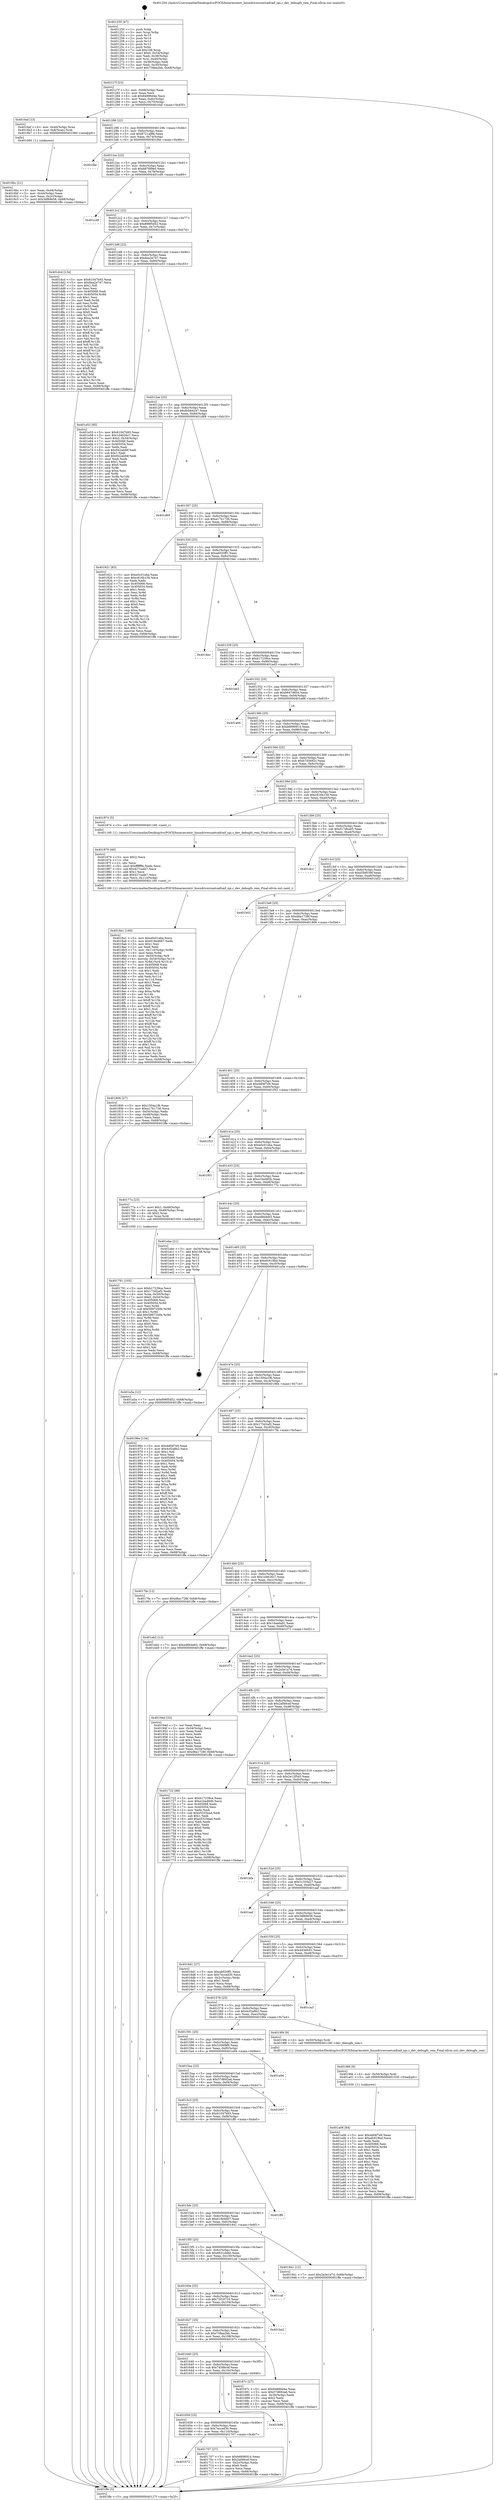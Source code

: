 digraph "0x401250" {
  label = "0x401250 (/mnt/c/Users/mathe/Desktop/tcc/POCII/binaries/extr_linuxdriversnetcaifcaif_spi.c_dev_debugfs_rem_Final-ollvm.out::main(0))"
  labelloc = "t"
  node[shape=record]

  Entry [label="",width=0.3,height=0.3,shape=circle,fillcolor=black,style=filled]
  "0x40127f" [label="{
     0x40127f [23]\l
     | [instrs]\l
     &nbsp;&nbsp;0x40127f \<+3\>: mov -0x68(%rbp),%eax\l
     &nbsp;&nbsp;0x401282 \<+2\>: mov %eax,%ecx\l
     &nbsp;&nbsp;0x401284 \<+6\>: sub $0x84886d4e,%ecx\l
     &nbsp;&nbsp;0x40128a \<+3\>: mov %eax,-0x6c(%rbp)\l
     &nbsp;&nbsp;0x40128d \<+3\>: mov %ecx,-0x70(%rbp)\l
     &nbsp;&nbsp;0x401290 \<+6\>: je 00000000004016af \<main+0x45f\>\l
  }"]
  "0x4016af" [label="{
     0x4016af [13]\l
     | [instrs]\l
     &nbsp;&nbsp;0x4016af \<+4\>: mov -0x40(%rbp),%rax\l
     &nbsp;&nbsp;0x4016b3 \<+4\>: mov 0x8(%rax),%rdi\l
     &nbsp;&nbsp;0x4016b7 \<+5\>: call 0000000000401060 \<atoi@plt\>\l
     | [calls]\l
     &nbsp;&nbsp;0x401060 \{1\} (unknown)\l
  }"]
  "0x401296" [label="{
     0x401296 [22]\l
     | [instrs]\l
     &nbsp;&nbsp;0x401296 \<+5\>: jmp 000000000040129b \<main+0x4b\>\l
     &nbsp;&nbsp;0x40129b \<+3\>: mov -0x6c(%rbp),%eax\l
     &nbsp;&nbsp;0x40129e \<+5\>: sub $0x8721af86,%eax\l
     &nbsp;&nbsp;0x4012a3 \<+3\>: mov %eax,-0x74(%rbp)\l
     &nbsp;&nbsp;0x4012a6 \<+6\>: je 0000000000401fbe \<main+0xd6e\>\l
  }"]
  Exit [label="",width=0.3,height=0.3,shape=circle,fillcolor=black,style=filled,peripheries=2]
  "0x401fbe" [label="{
     0x401fbe\l
  }", style=dashed]
  "0x4012ac" [label="{
     0x4012ac [22]\l
     | [instrs]\l
     &nbsp;&nbsp;0x4012ac \<+5\>: jmp 00000000004012b1 \<main+0x61\>\l
     &nbsp;&nbsp;0x4012b1 \<+3\>: mov -0x6c(%rbp),%eax\l
     &nbsp;&nbsp;0x4012b4 \<+5\>: sub $0x8876f9e0,%eax\l
     &nbsp;&nbsp;0x4012b9 \<+3\>: mov %eax,-0x78(%rbp)\l
     &nbsp;&nbsp;0x4012bc \<+6\>: je 0000000000401cd9 \<main+0xa89\>\l
  }"]
  "0x401a06" [label="{
     0x401a06 [84]\l
     | [instrs]\l
     &nbsp;&nbsp;0x401a06 \<+5\>: mov $0xddf4f7e9,%eax\l
     &nbsp;&nbsp;0x401a0b \<+5\>: mov $0xefc618bd,%ecx\l
     &nbsp;&nbsp;0x401a10 \<+2\>: xor %edx,%edx\l
     &nbsp;&nbsp;0x401a12 \<+7\>: mov 0x405068,%esi\l
     &nbsp;&nbsp;0x401a19 \<+8\>: mov 0x405054,%r8d\l
     &nbsp;&nbsp;0x401a21 \<+3\>: sub $0x1,%edx\l
     &nbsp;&nbsp;0x401a24 \<+3\>: mov %esi,%r9d\l
     &nbsp;&nbsp;0x401a27 \<+3\>: add %edx,%r9d\l
     &nbsp;&nbsp;0x401a2a \<+4\>: imul %r9d,%esi\l
     &nbsp;&nbsp;0x401a2e \<+3\>: and $0x1,%esi\l
     &nbsp;&nbsp;0x401a31 \<+3\>: cmp $0x0,%esi\l
     &nbsp;&nbsp;0x401a34 \<+4\>: sete %r10b\l
     &nbsp;&nbsp;0x401a38 \<+4\>: cmp $0xa,%r8d\l
     &nbsp;&nbsp;0x401a3c \<+4\>: setl %r11b\l
     &nbsp;&nbsp;0x401a40 \<+3\>: mov %r10b,%bl\l
     &nbsp;&nbsp;0x401a43 \<+3\>: and %r11b,%bl\l
     &nbsp;&nbsp;0x401a46 \<+3\>: xor %r11b,%r10b\l
     &nbsp;&nbsp;0x401a49 \<+3\>: or %r10b,%bl\l
     &nbsp;&nbsp;0x401a4c \<+3\>: test $0x1,%bl\l
     &nbsp;&nbsp;0x401a4f \<+3\>: cmovne %ecx,%eax\l
     &nbsp;&nbsp;0x401a52 \<+3\>: mov %eax,-0x68(%rbp)\l
     &nbsp;&nbsp;0x401a55 \<+5\>: jmp 0000000000401ffe \<main+0xdae\>\l
  }"]
  "0x401cd9" [label="{
     0x401cd9\l
  }", style=dashed]
  "0x4012c2" [label="{
     0x4012c2 [22]\l
     | [instrs]\l
     &nbsp;&nbsp;0x4012c2 \<+5\>: jmp 00000000004012c7 \<main+0x77\>\l
     &nbsp;&nbsp;0x4012c7 \<+3\>: mov -0x6c(%rbp),%eax\l
     &nbsp;&nbsp;0x4012ca \<+5\>: sub $0x898f5d52,%eax\l
     &nbsp;&nbsp;0x4012cf \<+3\>: mov %eax,-0x7c(%rbp)\l
     &nbsp;&nbsp;0x4012d2 \<+6\>: je 0000000000401dcd \<main+0xb7d\>\l
  }"]
  "0x4019fd" [label="{
     0x4019fd [9]\l
     | [instrs]\l
     &nbsp;&nbsp;0x4019fd \<+4\>: mov -0x50(%rbp),%rdi\l
     &nbsp;&nbsp;0x401a01 \<+5\>: call 0000000000401030 \<free@plt\>\l
     | [calls]\l
     &nbsp;&nbsp;0x401030 \{1\} (unknown)\l
  }"]
  "0x401dcd" [label="{
     0x401dcd [134]\l
     | [instrs]\l
     &nbsp;&nbsp;0x401dcd \<+5\>: mov $0x61047b93,%eax\l
     &nbsp;&nbsp;0x401dd2 \<+5\>: mov $0x8aa2e747,%ecx\l
     &nbsp;&nbsp;0x401dd7 \<+2\>: mov $0x1,%dl\l
     &nbsp;&nbsp;0x401dd9 \<+2\>: xor %esi,%esi\l
     &nbsp;&nbsp;0x401ddb \<+7\>: mov 0x405068,%edi\l
     &nbsp;&nbsp;0x401de2 \<+8\>: mov 0x405054,%r8d\l
     &nbsp;&nbsp;0x401dea \<+3\>: sub $0x1,%esi\l
     &nbsp;&nbsp;0x401ded \<+3\>: mov %edi,%r9d\l
     &nbsp;&nbsp;0x401df0 \<+3\>: add %esi,%r9d\l
     &nbsp;&nbsp;0x401df3 \<+4\>: imul %r9d,%edi\l
     &nbsp;&nbsp;0x401df7 \<+3\>: and $0x1,%edi\l
     &nbsp;&nbsp;0x401dfa \<+3\>: cmp $0x0,%edi\l
     &nbsp;&nbsp;0x401dfd \<+4\>: sete %r10b\l
     &nbsp;&nbsp;0x401e01 \<+4\>: cmp $0xa,%r8d\l
     &nbsp;&nbsp;0x401e05 \<+4\>: setl %r11b\l
     &nbsp;&nbsp;0x401e09 \<+3\>: mov %r10b,%bl\l
     &nbsp;&nbsp;0x401e0c \<+3\>: xor $0xff,%bl\l
     &nbsp;&nbsp;0x401e0f \<+3\>: mov %r11b,%r14b\l
     &nbsp;&nbsp;0x401e12 \<+4\>: xor $0xff,%r14b\l
     &nbsp;&nbsp;0x401e16 \<+3\>: xor $0x1,%dl\l
     &nbsp;&nbsp;0x401e19 \<+3\>: mov %bl,%r15b\l
     &nbsp;&nbsp;0x401e1c \<+4\>: and $0xff,%r15b\l
     &nbsp;&nbsp;0x401e20 \<+3\>: and %dl,%r10b\l
     &nbsp;&nbsp;0x401e23 \<+3\>: mov %r14b,%r12b\l
     &nbsp;&nbsp;0x401e26 \<+4\>: and $0xff,%r12b\l
     &nbsp;&nbsp;0x401e2a \<+3\>: and %dl,%r11b\l
     &nbsp;&nbsp;0x401e2d \<+3\>: or %r10b,%r15b\l
     &nbsp;&nbsp;0x401e30 \<+3\>: or %r11b,%r12b\l
     &nbsp;&nbsp;0x401e33 \<+3\>: xor %r12b,%r15b\l
     &nbsp;&nbsp;0x401e36 \<+3\>: or %r14b,%bl\l
     &nbsp;&nbsp;0x401e39 \<+3\>: xor $0xff,%bl\l
     &nbsp;&nbsp;0x401e3c \<+3\>: or $0x1,%dl\l
     &nbsp;&nbsp;0x401e3f \<+2\>: and %dl,%bl\l
     &nbsp;&nbsp;0x401e41 \<+3\>: or %bl,%r15b\l
     &nbsp;&nbsp;0x401e44 \<+4\>: test $0x1,%r15b\l
     &nbsp;&nbsp;0x401e48 \<+3\>: cmovne %ecx,%eax\l
     &nbsp;&nbsp;0x401e4b \<+3\>: mov %eax,-0x68(%rbp)\l
     &nbsp;&nbsp;0x401e4e \<+5\>: jmp 0000000000401ffe \<main+0xdae\>\l
  }"]
  "0x4012d8" [label="{
     0x4012d8 [22]\l
     | [instrs]\l
     &nbsp;&nbsp;0x4012d8 \<+5\>: jmp 00000000004012dd \<main+0x8d\>\l
     &nbsp;&nbsp;0x4012dd \<+3\>: mov -0x6c(%rbp),%eax\l
     &nbsp;&nbsp;0x4012e0 \<+5\>: sub $0x8aa2e747,%eax\l
     &nbsp;&nbsp;0x4012e5 \<+3\>: mov %eax,-0x80(%rbp)\l
     &nbsp;&nbsp;0x4012e8 \<+6\>: je 0000000000401e53 \<main+0xc03\>\l
  }"]
  "0x4018a1" [label="{
     0x4018a1 [160]\l
     | [instrs]\l
     &nbsp;&nbsp;0x4018a1 \<+5\>: mov $0xe0c01eba,%ecx\l
     &nbsp;&nbsp;0x4018a6 \<+5\>: mov $0x619e4667,%edx\l
     &nbsp;&nbsp;0x4018ab \<+3\>: mov $0x1,%sil\l
     &nbsp;&nbsp;0x4018ae \<+2\>: xor %edi,%edi\l
     &nbsp;&nbsp;0x4018b0 \<+7\>: mov -0x114(%rbp),%r8d\l
     &nbsp;&nbsp;0x4018b7 \<+4\>: imul %eax,%r8d\l
     &nbsp;&nbsp;0x4018bb \<+4\>: mov -0x50(%rbp),%r9\l
     &nbsp;&nbsp;0x4018bf \<+4\>: movslq -0x54(%rbp),%r10\l
     &nbsp;&nbsp;0x4018c3 \<+4\>: mov %r8d,(%r9,%r10,4)\l
     &nbsp;&nbsp;0x4018c7 \<+7\>: mov 0x405068,%eax\l
     &nbsp;&nbsp;0x4018ce \<+8\>: mov 0x405054,%r8d\l
     &nbsp;&nbsp;0x4018d6 \<+3\>: sub $0x1,%edi\l
     &nbsp;&nbsp;0x4018d9 \<+3\>: mov %eax,%r11d\l
     &nbsp;&nbsp;0x4018dc \<+3\>: add %edi,%r11d\l
     &nbsp;&nbsp;0x4018df \<+4\>: imul %r11d,%eax\l
     &nbsp;&nbsp;0x4018e3 \<+3\>: and $0x1,%eax\l
     &nbsp;&nbsp;0x4018e6 \<+3\>: cmp $0x0,%eax\l
     &nbsp;&nbsp;0x4018e9 \<+3\>: sete %bl\l
     &nbsp;&nbsp;0x4018ec \<+4\>: cmp $0xa,%r8d\l
     &nbsp;&nbsp;0x4018f0 \<+4\>: setl %r14b\l
     &nbsp;&nbsp;0x4018f4 \<+3\>: mov %bl,%r15b\l
     &nbsp;&nbsp;0x4018f7 \<+4\>: xor $0xff,%r15b\l
     &nbsp;&nbsp;0x4018fb \<+3\>: mov %r14b,%r12b\l
     &nbsp;&nbsp;0x4018fe \<+4\>: xor $0xff,%r12b\l
     &nbsp;&nbsp;0x401902 \<+4\>: xor $0x1,%sil\l
     &nbsp;&nbsp;0x401906 \<+3\>: mov %r15b,%r13b\l
     &nbsp;&nbsp;0x401909 \<+4\>: and $0xff,%r13b\l
     &nbsp;&nbsp;0x40190d \<+3\>: and %sil,%bl\l
     &nbsp;&nbsp;0x401910 \<+3\>: mov %r12b,%al\l
     &nbsp;&nbsp;0x401913 \<+2\>: and $0xff,%al\l
     &nbsp;&nbsp;0x401915 \<+3\>: and %sil,%r14b\l
     &nbsp;&nbsp;0x401918 \<+3\>: or %bl,%r13b\l
     &nbsp;&nbsp;0x40191b \<+3\>: or %r14b,%al\l
     &nbsp;&nbsp;0x40191e \<+3\>: xor %al,%r13b\l
     &nbsp;&nbsp;0x401921 \<+3\>: or %r12b,%r15b\l
     &nbsp;&nbsp;0x401924 \<+4\>: xor $0xff,%r15b\l
     &nbsp;&nbsp;0x401928 \<+4\>: or $0x1,%sil\l
     &nbsp;&nbsp;0x40192c \<+3\>: and %sil,%r15b\l
     &nbsp;&nbsp;0x40192f \<+3\>: or %r15b,%r13b\l
     &nbsp;&nbsp;0x401932 \<+4\>: test $0x1,%r13b\l
     &nbsp;&nbsp;0x401936 \<+3\>: cmovne %edx,%ecx\l
     &nbsp;&nbsp;0x401939 \<+3\>: mov %ecx,-0x68(%rbp)\l
     &nbsp;&nbsp;0x40193c \<+5\>: jmp 0000000000401ffe \<main+0xdae\>\l
  }"]
  "0x401e53" [label="{
     0x401e53 [95]\l
     | [instrs]\l
     &nbsp;&nbsp;0x401e53 \<+5\>: mov $0x61047b93,%eax\l
     &nbsp;&nbsp;0x401e58 \<+5\>: mov $0x1d4626c7,%ecx\l
     &nbsp;&nbsp;0x401e5d \<+7\>: movl $0x0,-0x34(%rbp)\l
     &nbsp;&nbsp;0x401e64 \<+7\>: mov 0x405068,%edx\l
     &nbsp;&nbsp;0x401e6b \<+7\>: mov 0x405054,%esi\l
     &nbsp;&nbsp;0x401e72 \<+2\>: mov %edx,%edi\l
     &nbsp;&nbsp;0x401e74 \<+6\>: sub $0x942abfdf,%edi\l
     &nbsp;&nbsp;0x401e7a \<+3\>: sub $0x1,%edi\l
     &nbsp;&nbsp;0x401e7d \<+6\>: add $0x942abfdf,%edi\l
     &nbsp;&nbsp;0x401e83 \<+3\>: imul %edi,%edx\l
     &nbsp;&nbsp;0x401e86 \<+3\>: and $0x1,%edx\l
     &nbsp;&nbsp;0x401e89 \<+3\>: cmp $0x0,%edx\l
     &nbsp;&nbsp;0x401e8c \<+4\>: sete %r8b\l
     &nbsp;&nbsp;0x401e90 \<+3\>: cmp $0xa,%esi\l
     &nbsp;&nbsp;0x401e93 \<+4\>: setl %r9b\l
     &nbsp;&nbsp;0x401e97 \<+3\>: mov %r8b,%r10b\l
     &nbsp;&nbsp;0x401e9a \<+3\>: and %r9b,%r10b\l
     &nbsp;&nbsp;0x401e9d \<+3\>: xor %r9b,%r8b\l
     &nbsp;&nbsp;0x401ea0 \<+3\>: or %r8b,%r10b\l
     &nbsp;&nbsp;0x401ea3 \<+4\>: test $0x1,%r10b\l
     &nbsp;&nbsp;0x401ea7 \<+3\>: cmovne %ecx,%eax\l
     &nbsp;&nbsp;0x401eaa \<+3\>: mov %eax,-0x68(%rbp)\l
     &nbsp;&nbsp;0x401ead \<+5\>: jmp 0000000000401ffe \<main+0xdae\>\l
  }"]
  "0x4012ee" [label="{
     0x4012ee [25]\l
     | [instrs]\l
     &nbsp;&nbsp;0x4012ee \<+5\>: jmp 00000000004012f3 \<main+0xa3\>\l
     &nbsp;&nbsp;0x4012f3 \<+3\>: mov -0x6c(%rbp),%eax\l
     &nbsp;&nbsp;0x4012f6 \<+5\>: sub $0x8cbb4247,%eax\l
     &nbsp;&nbsp;0x4012fb \<+6\>: mov %eax,-0x84(%rbp)\l
     &nbsp;&nbsp;0x401301 \<+6\>: je 0000000000401d69 \<main+0xb19\>\l
  }"]
  "0x401879" [label="{
     0x401879 [40]\l
     | [instrs]\l
     &nbsp;&nbsp;0x401879 \<+5\>: mov $0x2,%ecx\l
     &nbsp;&nbsp;0x40187e \<+1\>: cltd\l
     &nbsp;&nbsp;0x40187f \<+2\>: idiv %ecx\l
     &nbsp;&nbsp;0x401881 \<+6\>: imul $0xfffffffe,%edx,%ecx\l
     &nbsp;&nbsp;0x401887 \<+6\>: sub $0x427ca4b7,%ecx\l
     &nbsp;&nbsp;0x40188d \<+3\>: add $0x1,%ecx\l
     &nbsp;&nbsp;0x401890 \<+6\>: add $0x427ca4b7,%ecx\l
     &nbsp;&nbsp;0x401896 \<+6\>: mov %ecx,-0x114(%rbp)\l
     &nbsp;&nbsp;0x40189c \<+5\>: call 0000000000401160 \<next_i\>\l
     | [calls]\l
     &nbsp;&nbsp;0x401160 \{1\} (/mnt/c/Users/mathe/Desktop/tcc/POCII/binaries/extr_linuxdriversnetcaifcaif_spi.c_dev_debugfs_rem_Final-ollvm.out::next_i)\l
  }"]
  "0x401d69" [label="{
     0x401d69\l
  }", style=dashed]
  "0x401307" [label="{
     0x401307 [25]\l
     | [instrs]\l
     &nbsp;&nbsp;0x401307 \<+5\>: jmp 000000000040130c \<main+0xbc\>\l
     &nbsp;&nbsp;0x40130c \<+3\>: mov -0x6c(%rbp),%eax\l
     &nbsp;&nbsp;0x40130f \<+5\>: sub $0xa17b1736,%eax\l
     &nbsp;&nbsp;0x401314 \<+6\>: mov %eax,-0x88(%rbp)\l
     &nbsp;&nbsp;0x40131a \<+6\>: je 0000000000401821 \<main+0x5d1\>\l
  }"]
  "0x401791" [label="{
     0x401791 [105]\l
     | [instrs]\l
     &nbsp;&nbsp;0x401791 \<+5\>: mov $0xb17239ce,%ecx\l
     &nbsp;&nbsp;0x401796 \<+5\>: mov $0x173d2af2,%edx\l
     &nbsp;&nbsp;0x40179b \<+4\>: mov %rax,-0x50(%rbp)\l
     &nbsp;&nbsp;0x40179f \<+7\>: movl $0x0,-0x54(%rbp)\l
     &nbsp;&nbsp;0x4017a6 \<+7\>: mov 0x405068,%esi\l
     &nbsp;&nbsp;0x4017ad \<+8\>: mov 0x405054,%r8d\l
     &nbsp;&nbsp;0x4017b5 \<+3\>: mov %esi,%r9d\l
     &nbsp;&nbsp;0x4017b8 \<+7\>: sub $0x5897250b,%r9d\l
     &nbsp;&nbsp;0x4017bf \<+4\>: sub $0x1,%r9d\l
     &nbsp;&nbsp;0x4017c3 \<+7\>: add $0x5897250b,%r9d\l
     &nbsp;&nbsp;0x4017ca \<+4\>: imul %r9d,%esi\l
     &nbsp;&nbsp;0x4017ce \<+3\>: and $0x1,%esi\l
     &nbsp;&nbsp;0x4017d1 \<+3\>: cmp $0x0,%esi\l
     &nbsp;&nbsp;0x4017d4 \<+4\>: sete %r10b\l
     &nbsp;&nbsp;0x4017d8 \<+4\>: cmp $0xa,%r8d\l
     &nbsp;&nbsp;0x4017dc \<+4\>: setl %r11b\l
     &nbsp;&nbsp;0x4017e0 \<+3\>: mov %r10b,%bl\l
     &nbsp;&nbsp;0x4017e3 \<+3\>: and %r11b,%bl\l
     &nbsp;&nbsp;0x4017e6 \<+3\>: xor %r11b,%r10b\l
     &nbsp;&nbsp;0x4017e9 \<+3\>: or %r10b,%bl\l
     &nbsp;&nbsp;0x4017ec \<+3\>: test $0x1,%bl\l
     &nbsp;&nbsp;0x4017ef \<+3\>: cmovne %edx,%ecx\l
     &nbsp;&nbsp;0x4017f2 \<+3\>: mov %ecx,-0x68(%rbp)\l
     &nbsp;&nbsp;0x4017f5 \<+5\>: jmp 0000000000401ffe \<main+0xdae\>\l
  }"]
  "0x401821" [label="{
     0x401821 [83]\l
     | [instrs]\l
     &nbsp;&nbsp;0x401821 \<+5\>: mov $0xe0c01eba,%eax\l
     &nbsp;&nbsp;0x401826 \<+5\>: mov $0xc816b158,%ecx\l
     &nbsp;&nbsp;0x40182b \<+2\>: xor %edx,%edx\l
     &nbsp;&nbsp;0x40182d \<+7\>: mov 0x405068,%esi\l
     &nbsp;&nbsp;0x401834 \<+7\>: mov 0x405054,%edi\l
     &nbsp;&nbsp;0x40183b \<+3\>: sub $0x1,%edx\l
     &nbsp;&nbsp;0x40183e \<+3\>: mov %esi,%r8d\l
     &nbsp;&nbsp;0x401841 \<+3\>: add %edx,%r8d\l
     &nbsp;&nbsp;0x401844 \<+4\>: imul %r8d,%esi\l
     &nbsp;&nbsp;0x401848 \<+3\>: and $0x1,%esi\l
     &nbsp;&nbsp;0x40184b \<+3\>: cmp $0x0,%esi\l
     &nbsp;&nbsp;0x40184e \<+4\>: sete %r9b\l
     &nbsp;&nbsp;0x401852 \<+3\>: cmp $0xa,%edi\l
     &nbsp;&nbsp;0x401855 \<+4\>: setl %r10b\l
     &nbsp;&nbsp;0x401859 \<+3\>: mov %r9b,%r11b\l
     &nbsp;&nbsp;0x40185c \<+3\>: and %r10b,%r11b\l
     &nbsp;&nbsp;0x40185f \<+3\>: xor %r10b,%r9b\l
     &nbsp;&nbsp;0x401862 \<+3\>: or %r9b,%r11b\l
     &nbsp;&nbsp;0x401865 \<+4\>: test $0x1,%r11b\l
     &nbsp;&nbsp;0x401869 \<+3\>: cmovne %ecx,%eax\l
     &nbsp;&nbsp;0x40186c \<+3\>: mov %eax,-0x68(%rbp)\l
     &nbsp;&nbsp;0x40186f \<+5\>: jmp 0000000000401ffe \<main+0xdae\>\l
  }"]
  "0x401320" [label="{
     0x401320 [25]\l
     | [instrs]\l
     &nbsp;&nbsp;0x401320 \<+5\>: jmp 0000000000401325 \<main+0xd5\>\l
     &nbsp;&nbsp;0x401325 \<+3\>: mov -0x6c(%rbp),%eax\l
     &nbsp;&nbsp;0x401328 \<+5\>: sub $0xab020ff1,%eax\l
     &nbsp;&nbsp;0x40132d \<+6\>: mov %eax,-0x8c(%rbp)\l
     &nbsp;&nbsp;0x401333 \<+6\>: je 00000000004016ec \<main+0x49c\>\l
  }"]
  "0x401672" [label="{
     0x401672\l
  }", style=dashed]
  "0x4016ec" [label="{
     0x4016ec\l
  }", style=dashed]
  "0x401339" [label="{
     0x401339 [25]\l
     | [instrs]\l
     &nbsp;&nbsp;0x401339 \<+5\>: jmp 000000000040133e \<main+0xee\>\l
     &nbsp;&nbsp;0x40133e \<+3\>: mov -0x6c(%rbp),%eax\l
     &nbsp;&nbsp;0x401341 \<+5\>: sub $0xb17239ce,%eax\l
     &nbsp;&nbsp;0x401346 \<+6\>: mov %eax,-0x90(%rbp)\l
     &nbsp;&nbsp;0x40134c \<+6\>: je 0000000000401ed3 \<main+0xc83\>\l
  }"]
  "0x401707" [label="{
     0x401707 [27]\l
     | [instrs]\l
     &nbsp;&nbsp;0x401707 \<+5\>: mov $0xb6696914,%eax\l
     &nbsp;&nbsp;0x40170c \<+5\>: mov $0x2af48cef,%ecx\l
     &nbsp;&nbsp;0x401711 \<+3\>: mov -0x2c(%rbp),%edx\l
     &nbsp;&nbsp;0x401714 \<+3\>: cmp $0x0,%edx\l
     &nbsp;&nbsp;0x401717 \<+3\>: cmove %ecx,%eax\l
     &nbsp;&nbsp;0x40171a \<+3\>: mov %eax,-0x68(%rbp)\l
     &nbsp;&nbsp;0x40171d \<+5\>: jmp 0000000000401ffe \<main+0xdae\>\l
  }"]
  "0x401ed3" [label="{
     0x401ed3\l
  }", style=dashed]
  "0x401352" [label="{
     0x401352 [25]\l
     | [instrs]\l
     &nbsp;&nbsp;0x401352 \<+5\>: jmp 0000000000401357 \<main+0x107\>\l
     &nbsp;&nbsp;0x401357 \<+3\>: mov -0x6c(%rbp),%eax\l
     &nbsp;&nbsp;0x40135a \<+5\>: sub $0xb647d604,%eax\l
     &nbsp;&nbsp;0x40135f \<+6\>: mov %eax,-0x94(%rbp)\l
     &nbsp;&nbsp;0x401365 \<+6\>: je 0000000000401a66 \<main+0x816\>\l
  }"]
  "0x401659" [label="{
     0x401659 [25]\l
     | [instrs]\l
     &nbsp;&nbsp;0x401659 \<+5\>: jmp 000000000040165e \<main+0x40e\>\l
     &nbsp;&nbsp;0x40165e \<+3\>: mov -0x6c(%rbp),%eax\l
     &nbsp;&nbsp;0x401661 \<+5\>: sub $0x7ecced30,%eax\l
     &nbsp;&nbsp;0x401666 \<+6\>: mov %eax,-0x110(%rbp)\l
     &nbsp;&nbsp;0x40166c \<+6\>: je 0000000000401707 \<main+0x4b7\>\l
  }"]
  "0x401a66" [label="{
     0x401a66\l
  }", style=dashed]
  "0x40136b" [label="{
     0x40136b [25]\l
     | [instrs]\l
     &nbsp;&nbsp;0x40136b \<+5\>: jmp 0000000000401370 \<main+0x120\>\l
     &nbsp;&nbsp;0x401370 \<+3\>: mov -0x6c(%rbp),%eax\l
     &nbsp;&nbsp;0x401373 \<+5\>: sub $0xb6696914,%eax\l
     &nbsp;&nbsp;0x401378 \<+6\>: mov %eax,-0x98(%rbp)\l
     &nbsp;&nbsp;0x40137e \<+6\>: je 0000000000401ccd \<main+0xa7d\>\l
  }"]
  "0x401b96" [label="{
     0x401b96\l
  }", style=dashed]
  "0x401ccd" [label="{
     0x401ccd\l
  }", style=dashed]
  "0x401384" [label="{
     0x401384 [25]\l
     | [instrs]\l
     &nbsp;&nbsp;0x401384 \<+5\>: jmp 0000000000401389 \<main+0x139\>\l
     &nbsp;&nbsp;0x401389 \<+3\>: mov -0x6c(%rbp),%eax\l
     &nbsp;&nbsp;0x40138c \<+5\>: sub $0xb745692c,%eax\l
     &nbsp;&nbsp;0x401391 \<+6\>: mov %eax,-0x9c(%rbp)\l
     &nbsp;&nbsp;0x401397 \<+6\>: je 0000000000401fdf \<main+0xd8f\>\l
  }"]
  "0x4016bc" [label="{
     0x4016bc [21]\l
     | [instrs]\l
     &nbsp;&nbsp;0x4016bc \<+3\>: mov %eax,-0x44(%rbp)\l
     &nbsp;&nbsp;0x4016bf \<+3\>: mov -0x44(%rbp),%eax\l
     &nbsp;&nbsp;0x4016c2 \<+3\>: mov %eax,-0x2c(%rbp)\l
     &nbsp;&nbsp;0x4016c5 \<+7\>: movl $0x3df69e58,-0x68(%rbp)\l
     &nbsp;&nbsp;0x4016cc \<+5\>: jmp 0000000000401ffe \<main+0xdae\>\l
  }"]
  "0x401fdf" [label="{
     0x401fdf\l
  }", style=dashed]
  "0x40139d" [label="{
     0x40139d [25]\l
     | [instrs]\l
     &nbsp;&nbsp;0x40139d \<+5\>: jmp 00000000004013a2 \<main+0x152\>\l
     &nbsp;&nbsp;0x4013a2 \<+3\>: mov -0x6c(%rbp),%eax\l
     &nbsp;&nbsp;0x4013a5 \<+5\>: sub $0xc816b158,%eax\l
     &nbsp;&nbsp;0x4013aa \<+6\>: mov %eax,-0xa0(%rbp)\l
     &nbsp;&nbsp;0x4013b0 \<+6\>: je 0000000000401874 \<main+0x624\>\l
  }"]
  "0x401250" [label="{
     0x401250 [47]\l
     | [instrs]\l
     &nbsp;&nbsp;0x401250 \<+1\>: push %rbp\l
     &nbsp;&nbsp;0x401251 \<+3\>: mov %rsp,%rbp\l
     &nbsp;&nbsp;0x401254 \<+2\>: push %r15\l
     &nbsp;&nbsp;0x401256 \<+2\>: push %r14\l
     &nbsp;&nbsp;0x401258 \<+2\>: push %r13\l
     &nbsp;&nbsp;0x40125a \<+2\>: push %r12\l
     &nbsp;&nbsp;0x40125c \<+1\>: push %rbx\l
     &nbsp;&nbsp;0x40125d \<+7\>: sub $0x108,%rsp\l
     &nbsp;&nbsp;0x401264 \<+7\>: movl $0x0,-0x34(%rbp)\l
     &nbsp;&nbsp;0x40126b \<+3\>: mov %edi,-0x38(%rbp)\l
     &nbsp;&nbsp;0x40126e \<+4\>: mov %rsi,-0x40(%rbp)\l
     &nbsp;&nbsp;0x401272 \<+3\>: mov -0x38(%rbp),%edi\l
     &nbsp;&nbsp;0x401275 \<+3\>: mov %edi,-0x30(%rbp)\l
     &nbsp;&nbsp;0x401278 \<+7\>: movl $0x738ea2bb,-0x68(%rbp)\l
  }"]
  "0x401874" [label="{
     0x401874 [5]\l
     | [instrs]\l
     &nbsp;&nbsp;0x401874 \<+5\>: call 0000000000401160 \<next_i\>\l
     | [calls]\l
     &nbsp;&nbsp;0x401160 \{1\} (/mnt/c/Users/mathe/Desktop/tcc/POCII/binaries/extr_linuxdriversnetcaifcaif_spi.c_dev_debugfs_rem_Final-ollvm.out::next_i)\l
  }"]
  "0x4013b6" [label="{
     0x4013b6 [25]\l
     | [instrs]\l
     &nbsp;&nbsp;0x4013b6 \<+5\>: jmp 00000000004013bb \<main+0x16b\>\l
     &nbsp;&nbsp;0x4013bb \<+3\>: mov -0x6c(%rbp),%eax\l
     &nbsp;&nbsp;0x4013be \<+5\>: sub $0xd17dba45,%eax\l
     &nbsp;&nbsp;0x4013c3 \<+6\>: mov %eax,-0xa4(%rbp)\l
     &nbsp;&nbsp;0x4013c9 \<+6\>: je 0000000000401dc1 \<main+0xb71\>\l
  }"]
  "0x401ffe" [label="{
     0x401ffe [5]\l
     | [instrs]\l
     &nbsp;&nbsp;0x401ffe \<+5\>: jmp 000000000040127f \<main+0x2f\>\l
  }"]
  "0x401dc1" [label="{
     0x401dc1\l
  }", style=dashed]
  "0x4013cf" [label="{
     0x4013cf [25]\l
     | [instrs]\l
     &nbsp;&nbsp;0x4013cf \<+5\>: jmp 00000000004013d4 \<main+0x184\>\l
     &nbsp;&nbsp;0x4013d4 \<+3\>: mov -0x6c(%rbp),%eax\l
     &nbsp;&nbsp;0x4013d7 \<+5\>: sub $0xd3bf039f,%eax\l
     &nbsp;&nbsp;0x4013dc \<+6\>: mov %eax,-0xa8(%rbp)\l
     &nbsp;&nbsp;0x4013e2 \<+6\>: je 0000000000401b02 \<main+0x8b2\>\l
  }"]
  "0x401640" [label="{
     0x401640 [25]\l
     | [instrs]\l
     &nbsp;&nbsp;0x401640 \<+5\>: jmp 0000000000401645 \<main+0x3f5\>\l
     &nbsp;&nbsp;0x401645 \<+3\>: mov -0x6c(%rbp),%eax\l
     &nbsp;&nbsp;0x401648 \<+5\>: sub $0x7458bcef,%eax\l
     &nbsp;&nbsp;0x40164d \<+6\>: mov %eax,-0x10c(%rbp)\l
     &nbsp;&nbsp;0x401653 \<+6\>: je 0000000000401b96 \<main+0x946\>\l
  }"]
  "0x401b02" [label="{
     0x401b02\l
  }", style=dashed]
  "0x4013e8" [label="{
     0x4013e8 [25]\l
     | [instrs]\l
     &nbsp;&nbsp;0x4013e8 \<+5\>: jmp 00000000004013ed \<main+0x19d\>\l
     &nbsp;&nbsp;0x4013ed \<+3\>: mov -0x6c(%rbp),%eax\l
     &nbsp;&nbsp;0x4013f0 \<+5\>: sub $0xd8a1728f,%eax\l
     &nbsp;&nbsp;0x4013f5 \<+6\>: mov %eax,-0xac(%rbp)\l
     &nbsp;&nbsp;0x4013fb \<+6\>: je 0000000000401806 \<main+0x5b6\>\l
  }"]
  "0x40167c" [label="{
     0x40167c [27]\l
     | [instrs]\l
     &nbsp;&nbsp;0x40167c \<+5\>: mov $0x84886d4e,%eax\l
     &nbsp;&nbsp;0x401681 \<+5\>: mov $0x57d692ad,%ecx\l
     &nbsp;&nbsp;0x401686 \<+3\>: mov -0x30(%rbp),%edx\l
     &nbsp;&nbsp;0x401689 \<+3\>: cmp $0x2,%edx\l
     &nbsp;&nbsp;0x40168c \<+3\>: cmovne %ecx,%eax\l
     &nbsp;&nbsp;0x40168f \<+3\>: mov %eax,-0x68(%rbp)\l
     &nbsp;&nbsp;0x401692 \<+5\>: jmp 0000000000401ffe \<main+0xdae\>\l
  }"]
  "0x401806" [label="{
     0x401806 [27]\l
     | [instrs]\l
     &nbsp;&nbsp;0x401806 \<+5\>: mov $0x1504a1f6,%eax\l
     &nbsp;&nbsp;0x40180b \<+5\>: mov $0xa17b1736,%ecx\l
     &nbsp;&nbsp;0x401810 \<+3\>: mov -0x54(%rbp),%edx\l
     &nbsp;&nbsp;0x401813 \<+3\>: cmp -0x48(%rbp),%edx\l
     &nbsp;&nbsp;0x401816 \<+3\>: cmovl %ecx,%eax\l
     &nbsp;&nbsp;0x401819 \<+3\>: mov %eax,-0x68(%rbp)\l
     &nbsp;&nbsp;0x40181c \<+5\>: jmp 0000000000401ffe \<main+0xdae\>\l
  }"]
  "0x401401" [label="{
     0x401401 [25]\l
     | [instrs]\l
     &nbsp;&nbsp;0x401401 \<+5\>: jmp 0000000000401406 \<main+0x1b6\>\l
     &nbsp;&nbsp;0x401406 \<+3\>: mov -0x6c(%rbp),%eax\l
     &nbsp;&nbsp;0x401409 \<+5\>: sub $0xddf4f7e9,%eax\l
     &nbsp;&nbsp;0x40140e \<+6\>: mov %eax,-0xb0(%rbp)\l
     &nbsp;&nbsp;0x401414 \<+6\>: je 0000000000401f53 \<main+0xd03\>\l
  }"]
  "0x401627" [label="{
     0x401627 [25]\l
     | [instrs]\l
     &nbsp;&nbsp;0x401627 \<+5\>: jmp 000000000040162c \<main+0x3dc\>\l
     &nbsp;&nbsp;0x40162c \<+3\>: mov -0x6c(%rbp),%eax\l
     &nbsp;&nbsp;0x40162f \<+5\>: sub $0x738ea2bb,%eax\l
     &nbsp;&nbsp;0x401634 \<+6\>: mov %eax,-0x108(%rbp)\l
     &nbsp;&nbsp;0x40163a \<+6\>: je 000000000040167c \<main+0x42c\>\l
  }"]
  "0x401f53" [label="{
     0x401f53\l
  }", style=dashed]
  "0x40141a" [label="{
     0x40141a [25]\l
     | [instrs]\l
     &nbsp;&nbsp;0x40141a \<+5\>: jmp 000000000040141f \<main+0x1cf\>\l
     &nbsp;&nbsp;0x40141f \<+3\>: mov -0x6c(%rbp),%eax\l
     &nbsp;&nbsp;0x401422 \<+5\>: sub $0xe0c01eba,%eax\l
     &nbsp;&nbsp;0x401427 \<+6\>: mov %eax,-0xb4(%rbp)\l
     &nbsp;&nbsp;0x40142d \<+6\>: je 0000000000401f01 \<main+0xcb1\>\l
  }"]
  "0x401ba2" [label="{
     0x401ba2\l
  }", style=dashed]
  "0x401f01" [label="{
     0x401f01\l
  }", style=dashed]
  "0x401433" [label="{
     0x401433 [25]\l
     | [instrs]\l
     &nbsp;&nbsp;0x401433 \<+5\>: jmp 0000000000401438 \<main+0x1e8\>\l
     &nbsp;&nbsp;0x401438 \<+3\>: mov -0x6c(%rbp),%eax\l
     &nbsp;&nbsp;0x40143b \<+5\>: sub $0xe1ba460b,%eax\l
     &nbsp;&nbsp;0x401440 \<+6\>: mov %eax,-0xb8(%rbp)\l
     &nbsp;&nbsp;0x401446 \<+6\>: je 000000000040177a \<main+0x52a\>\l
  }"]
  "0x40160e" [label="{
     0x40160e [25]\l
     | [instrs]\l
     &nbsp;&nbsp;0x40160e \<+5\>: jmp 0000000000401613 \<main+0x3c3\>\l
     &nbsp;&nbsp;0x401613 \<+3\>: mov -0x6c(%rbp),%eax\l
     &nbsp;&nbsp;0x401616 \<+5\>: sub $0x72f19716,%eax\l
     &nbsp;&nbsp;0x40161b \<+6\>: mov %eax,-0x104(%rbp)\l
     &nbsp;&nbsp;0x401621 \<+6\>: je 0000000000401ba2 \<main+0x952\>\l
  }"]
  "0x40177a" [label="{
     0x40177a [23]\l
     | [instrs]\l
     &nbsp;&nbsp;0x40177a \<+7\>: movl $0x1,-0x48(%rbp)\l
     &nbsp;&nbsp;0x401781 \<+4\>: movslq -0x48(%rbp),%rax\l
     &nbsp;&nbsp;0x401785 \<+4\>: shl $0x2,%rax\l
     &nbsp;&nbsp;0x401789 \<+3\>: mov %rax,%rdi\l
     &nbsp;&nbsp;0x40178c \<+5\>: call 0000000000401050 \<malloc@plt\>\l
     | [calls]\l
     &nbsp;&nbsp;0x401050 \{1\} (unknown)\l
  }"]
  "0x40144c" [label="{
     0x40144c [25]\l
     | [instrs]\l
     &nbsp;&nbsp;0x40144c \<+5\>: jmp 0000000000401451 \<main+0x201\>\l
     &nbsp;&nbsp;0x401451 \<+3\>: mov -0x6c(%rbp),%eax\l
     &nbsp;&nbsp;0x401454 \<+5\>: sub $0xed664e63,%eax\l
     &nbsp;&nbsp;0x401459 \<+6\>: mov %eax,-0xbc(%rbp)\l
     &nbsp;&nbsp;0x40145f \<+6\>: je 0000000000401ebe \<main+0xc6e\>\l
  }"]
  "0x401caf" [label="{
     0x401caf\l
  }", style=dashed]
  "0x401ebe" [label="{
     0x401ebe [21]\l
     | [instrs]\l
     &nbsp;&nbsp;0x401ebe \<+3\>: mov -0x34(%rbp),%eax\l
     &nbsp;&nbsp;0x401ec1 \<+7\>: add $0x108,%rsp\l
     &nbsp;&nbsp;0x401ec8 \<+1\>: pop %rbx\l
     &nbsp;&nbsp;0x401ec9 \<+2\>: pop %r12\l
     &nbsp;&nbsp;0x401ecb \<+2\>: pop %r13\l
     &nbsp;&nbsp;0x401ecd \<+2\>: pop %r14\l
     &nbsp;&nbsp;0x401ecf \<+2\>: pop %r15\l
     &nbsp;&nbsp;0x401ed1 \<+1\>: pop %rbp\l
     &nbsp;&nbsp;0x401ed2 \<+1\>: ret\l
  }"]
  "0x401465" [label="{
     0x401465 [25]\l
     | [instrs]\l
     &nbsp;&nbsp;0x401465 \<+5\>: jmp 000000000040146a \<main+0x21a\>\l
     &nbsp;&nbsp;0x40146a \<+3\>: mov -0x6c(%rbp),%eax\l
     &nbsp;&nbsp;0x40146d \<+5\>: sub $0xefc618bd,%eax\l
     &nbsp;&nbsp;0x401472 \<+6\>: mov %eax,-0xc0(%rbp)\l
     &nbsp;&nbsp;0x401478 \<+6\>: je 0000000000401a5a \<main+0x80a\>\l
  }"]
  "0x4015f5" [label="{
     0x4015f5 [25]\l
     | [instrs]\l
     &nbsp;&nbsp;0x4015f5 \<+5\>: jmp 00000000004015fa \<main+0x3aa\>\l
     &nbsp;&nbsp;0x4015fa \<+3\>: mov -0x6c(%rbp),%eax\l
     &nbsp;&nbsp;0x4015fd \<+5\>: sub $0x6631da6d,%eax\l
     &nbsp;&nbsp;0x401602 \<+6\>: mov %eax,-0x100(%rbp)\l
     &nbsp;&nbsp;0x401608 \<+6\>: je 0000000000401caf \<main+0xa5f\>\l
  }"]
  "0x401a5a" [label="{
     0x401a5a [12]\l
     | [instrs]\l
     &nbsp;&nbsp;0x401a5a \<+7\>: movl $0x898f5d52,-0x68(%rbp)\l
     &nbsp;&nbsp;0x401a61 \<+5\>: jmp 0000000000401ffe \<main+0xdae\>\l
  }"]
  "0x40147e" [label="{
     0x40147e [25]\l
     | [instrs]\l
     &nbsp;&nbsp;0x40147e \<+5\>: jmp 0000000000401483 \<main+0x233\>\l
     &nbsp;&nbsp;0x401483 \<+3\>: mov -0x6c(%rbp),%eax\l
     &nbsp;&nbsp;0x401486 \<+5\>: sub $0x1504a1f6,%eax\l
     &nbsp;&nbsp;0x40148b \<+6\>: mov %eax,-0xc4(%rbp)\l
     &nbsp;&nbsp;0x401491 \<+6\>: je 000000000040196e \<main+0x71e\>\l
  }"]
  "0x401941" [label="{
     0x401941 [12]\l
     | [instrs]\l
     &nbsp;&nbsp;0x401941 \<+7\>: movl $0x2a3e1a74,-0x68(%rbp)\l
     &nbsp;&nbsp;0x401948 \<+5\>: jmp 0000000000401ffe \<main+0xdae\>\l
  }"]
  "0x40196e" [label="{
     0x40196e [134]\l
     | [instrs]\l
     &nbsp;&nbsp;0x40196e \<+5\>: mov $0xddf4f7e9,%eax\l
     &nbsp;&nbsp;0x401973 \<+5\>: mov $0x4cf2a8b2,%ecx\l
     &nbsp;&nbsp;0x401978 \<+2\>: mov $0x1,%dl\l
     &nbsp;&nbsp;0x40197a \<+2\>: xor %esi,%esi\l
     &nbsp;&nbsp;0x40197c \<+7\>: mov 0x405068,%edi\l
     &nbsp;&nbsp;0x401983 \<+8\>: mov 0x405054,%r8d\l
     &nbsp;&nbsp;0x40198b \<+3\>: sub $0x1,%esi\l
     &nbsp;&nbsp;0x40198e \<+3\>: mov %edi,%r9d\l
     &nbsp;&nbsp;0x401991 \<+3\>: add %esi,%r9d\l
     &nbsp;&nbsp;0x401994 \<+4\>: imul %r9d,%edi\l
     &nbsp;&nbsp;0x401998 \<+3\>: and $0x1,%edi\l
     &nbsp;&nbsp;0x40199b \<+3\>: cmp $0x0,%edi\l
     &nbsp;&nbsp;0x40199e \<+4\>: sete %r10b\l
     &nbsp;&nbsp;0x4019a2 \<+4\>: cmp $0xa,%r8d\l
     &nbsp;&nbsp;0x4019a6 \<+4\>: setl %r11b\l
     &nbsp;&nbsp;0x4019aa \<+3\>: mov %r10b,%bl\l
     &nbsp;&nbsp;0x4019ad \<+3\>: xor $0xff,%bl\l
     &nbsp;&nbsp;0x4019b0 \<+3\>: mov %r11b,%r14b\l
     &nbsp;&nbsp;0x4019b3 \<+4\>: xor $0xff,%r14b\l
     &nbsp;&nbsp;0x4019b7 \<+3\>: xor $0x1,%dl\l
     &nbsp;&nbsp;0x4019ba \<+3\>: mov %bl,%r15b\l
     &nbsp;&nbsp;0x4019bd \<+4\>: and $0xff,%r15b\l
     &nbsp;&nbsp;0x4019c1 \<+3\>: and %dl,%r10b\l
     &nbsp;&nbsp;0x4019c4 \<+3\>: mov %r14b,%r12b\l
     &nbsp;&nbsp;0x4019c7 \<+4\>: and $0xff,%r12b\l
     &nbsp;&nbsp;0x4019cb \<+3\>: and %dl,%r11b\l
     &nbsp;&nbsp;0x4019ce \<+3\>: or %r10b,%r15b\l
     &nbsp;&nbsp;0x4019d1 \<+3\>: or %r11b,%r12b\l
     &nbsp;&nbsp;0x4019d4 \<+3\>: xor %r12b,%r15b\l
     &nbsp;&nbsp;0x4019d7 \<+3\>: or %r14b,%bl\l
     &nbsp;&nbsp;0x4019da \<+3\>: xor $0xff,%bl\l
     &nbsp;&nbsp;0x4019dd \<+3\>: or $0x1,%dl\l
     &nbsp;&nbsp;0x4019e0 \<+2\>: and %dl,%bl\l
     &nbsp;&nbsp;0x4019e2 \<+3\>: or %bl,%r15b\l
     &nbsp;&nbsp;0x4019e5 \<+4\>: test $0x1,%r15b\l
     &nbsp;&nbsp;0x4019e9 \<+3\>: cmovne %ecx,%eax\l
     &nbsp;&nbsp;0x4019ec \<+3\>: mov %eax,-0x68(%rbp)\l
     &nbsp;&nbsp;0x4019ef \<+5\>: jmp 0000000000401ffe \<main+0xdae\>\l
  }"]
  "0x401497" [label="{
     0x401497 [25]\l
     | [instrs]\l
     &nbsp;&nbsp;0x401497 \<+5\>: jmp 000000000040149c \<main+0x24c\>\l
     &nbsp;&nbsp;0x40149c \<+3\>: mov -0x6c(%rbp),%eax\l
     &nbsp;&nbsp;0x40149f \<+5\>: sub $0x173d2af2,%eax\l
     &nbsp;&nbsp;0x4014a4 \<+6\>: mov %eax,-0xc8(%rbp)\l
     &nbsp;&nbsp;0x4014aa \<+6\>: je 00000000004017fa \<main+0x5aa\>\l
  }"]
  "0x4015dc" [label="{
     0x4015dc [25]\l
     | [instrs]\l
     &nbsp;&nbsp;0x4015dc \<+5\>: jmp 00000000004015e1 \<main+0x391\>\l
     &nbsp;&nbsp;0x4015e1 \<+3\>: mov -0x6c(%rbp),%eax\l
     &nbsp;&nbsp;0x4015e4 \<+5\>: sub $0x619e4667,%eax\l
     &nbsp;&nbsp;0x4015e9 \<+6\>: mov %eax,-0xfc(%rbp)\l
     &nbsp;&nbsp;0x4015ef \<+6\>: je 0000000000401941 \<main+0x6f1\>\l
  }"]
  "0x4017fa" [label="{
     0x4017fa [12]\l
     | [instrs]\l
     &nbsp;&nbsp;0x4017fa \<+7\>: movl $0xd8a1728f,-0x68(%rbp)\l
     &nbsp;&nbsp;0x401801 \<+5\>: jmp 0000000000401ffe \<main+0xdae\>\l
  }"]
  "0x4014b0" [label="{
     0x4014b0 [25]\l
     | [instrs]\l
     &nbsp;&nbsp;0x4014b0 \<+5\>: jmp 00000000004014b5 \<main+0x265\>\l
     &nbsp;&nbsp;0x4014b5 \<+3\>: mov -0x6c(%rbp),%eax\l
     &nbsp;&nbsp;0x4014b8 \<+5\>: sub $0x1d4626c7,%eax\l
     &nbsp;&nbsp;0x4014bd \<+6\>: mov %eax,-0xcc(%rbp)\l
     &nbsp;&nbsp;0x4014c3 \<+6\>: je 0000000000401eb2 \<main+0xc62\>\l
  }"]
  "0x401ff0" [label="{
     0x401ff0\l
  }", style=dashed]
  "0x401eb2" [label="{
     0x401eb2 [12]\l
     | [instrs]\l
     &nbsp;&nbsp;0x401eb2 \<+7\>: movl $0xed664e63,-0x68(%rbp)\l
     &nbsp;&nbsp;0x401eb9 \<+5\>: jmp 0000000000401ffe \<main+0xdae\>\l
  }"]
  "0x4014c9" [label="{
     0x4014c9 [25]\l
     | [instrs]\l
     &nbsp;&nbsp;0x4014c9 \<+5\>: jmp 00000000004014ce \<main+0x27e\>\l
     &nbsp;&nbsp;0x4014ce \<+3\>: mov -0x6c(%rbp),%eax\l
     &nbsp;&nbsp;0x4014d1 \<+5\>: sub $0x1daada91,%eax\l
     &nbsp;&nbsp;0x4014d6 \<+6\>: mov %eax,-0xd0(%rbp)\l
     &nbsp;&nbsp;0x4014dc \<+6\>: je 0000000000401f71 \<main+0xd21\>\l
  }"]
  "0x4015c3" [label="{
     0x4015c3 [25]\l
     | [instrs]\l
     &nbsp;&nbsp;0x4015c3 \<+5\>: jmp 00000000004015c8 \<main+0x378\>\l
     &nbsp;&nbsp;0x4015c8 \<+3\>: mov -0x6c(%rbp),%eax\l
     &nbsp;&nbsp;0x4015cb \<+5\>: sub $0x61047b93,%eax\l
     &nbsp;&nbsp;0x4015d0 \<+6\>: mov %eax,-0xf8(%rbp)\l
     &nbsp;&nbsp;0x4015d6 \<+6\>: je 0000000000401ff0 \<main+0xda0\>\l
  }"]
  "0x401f71" [label="{
     0x401f71\l
  }", style=dashed]
  "0x4014e2" [label="{
     0x4014e2 [25]\l
     | [instrs]\l
     &nbsp;&nbsp;0x4014e2 \<+5\>: jmp 00000000004014e7 \<main+0x297\>\l
     &nbsp;&nbsp;0x4014e7 \<+3\>: mov -0x6c(%rbp),%eax\l
     &nbsp;&nbsp;0x4014ea \<+5\>: sub $0x2a3e1a74,%eax\l
     &nbsp;&nbsp;0x4014ef \<+6\>: mov %eax,-0xd4(%rbp)\l
     &nbsp;&nbsp;0x4014f5 \<+6\>: je 000000000040194d \<main+0x6fd\>\l
  }"]
  "0x401697" [label="{
     0x401697\l
  }", style=dashed]
  "0x40194d" [label="{
     0x40194d [33]\l
     | [instrs]\l
     &nbsp;&nbsp;0x40194d \<+2\>: xor %eax,%eax\l
     &nbsp;&nbsp;0x40194f \<+3\>: mov -0x54(%rbp),%ecx\l
     &nbsp;&nbsp;0x401952 \<+2\>: mov %eax,%edx\l
     &nbsp;&nbsp;0x401954 \<+2\>: sub %ecx,%edx\l
     &nbsp;&nbsp;0x401956 \<+2\>: mov %eax,%ecx\l
     &nbsp;&nbsp;0x401958 \<+3\>: sub $0x1,%ecx\l
     &nbsp;&nbsp;0x40195b \<+2\>: add %ecx,%edx\l
     &nbsp;&nbsp;0x40195d \<+2\>: sub %edx,%eax\l
     &nbsp;&nbsp;0x40195f \<+3\>: mov %eax,-0x54(%rbp)\l
     &nbsp;&nbsp;0x401962 \<+7\>: movl $0xd8a1728f,-0x68(%rbp)\l
     &nbsp;&nbsp;0x401969 \<+5\>: jmp 0000000000401ffe \<main+0xdae\>\l
  }"]
  "0x4014fb" [label="{
     0x4014fb [25]\l
     | [instrs]\l
     &nbsp;&nbsp;0x4014fb \<+5\>: jmp 0000000000401500 \<main+0x2b0\>\l
     &nbsp;&nbsp;0x401500 \<+3\>: mov -0x6c(%rbp),%eax\l
     &nbsp;&nbsp;0x401503 \<+5\>: sub $0x2af48cef,%eax\l
     &nbsp;&nbsp;0x401508 \<+6\>: mov %eax,-0xd8(%rbp)\l
     &nbsp;&nbsp;0x40150e \<+6\>: je 0000000000401722 \<main+0x4d2\>\l
  }"]
  "0x4015aa" [label="{
     0x4015aa [25]\l
     | [instrs]\l
     &nbsp;&nbsp;0x4015aa \<+5\>: jmp 00000000004015af \<main+0x35f\>\l
     &nbsp;&nbsp;0x4015af \<+3\>: mov -0x6c(%rbp),%eax\l
     &nbsp;&nbsp;0x4015b2 \<+5\>: sub $0x57d692ad,%eax\l
     &nbsp;&nbsp;0x4015b7 \<+6\>: mov %eax,-0xf4(%rbp)\l
     &nbsp;&nbsp;0x4015bd \<+6\>: je 0000000000401697 \<main+0x447\>\l
  }"]
  "0x401722" [label="{
     0x401722 [88]\l
     | [instrs]\l
     &nbsp;&nbsp;0x401722 \<+5\>: mov $0xb17239ce,%eax\l
     &nbsp;&nbsp;0x401727 \<+5\>: mov $0xe1ba460b,%ecx\l
     &nbsp;&nbsp;0x40172c \<+7\>: mov 0x405068,%edx\l
     &nbsp;&nbsp;0x401733 \<+7\>: mov 0x405054,%esi\l
     &nbsp;&nbsp;0x40173a \<+2\>: mov %edx,%edi\l
     &nbsp;&nbsp;0x40173c \<+6\>: sub $0xe5325ead,%edi\l
     &nbsp;&nbsp;0x401742 \<+3\>: sub $0x1,%edi\l
     &nbsp;&nbsp;0x401745 \<+6\>: add $0xe5325ead,%edi\l
     &nbsp;&nbsp;0x40174b \<+3\>: imul %edi,%edx\l
     &nbsp;&nbsp;0x40174e \<+3\>: and $0x1,%edx\l
     &nbsp;&nbsp;0x401751 \<+3\>: cmp $0x0,%edx\l
     &nbsp;&nbsp;0x401754 \<+4\>: sete %r8b\l
     &nbsp;&nbsp;0x401758 \<+3\>: cmp $0xa,%esi\l
     &nbsp;&nbsp;0x40175b \<+4\>: setl %r9b\l
     &nbsp;&nbsp;0x40175f \<+3\>: mov %r8b,%r10b\l
     &nbsp;&nbsp;0x401762 \<+3\>: and %r9b,%r10b\l
     &nbsp;&nbsp;0x401765 \<+3\>: xor %r9b,%r8b\l
     &nbsp;&nbsp;0x401768 \<+3\>: or %r8b,%r10b\l
     &nbsp;&nbsp;0x40176b \<+4\>: test $0x1,%r10b\l
     &nbsp;&nbsp;0x40176f \<+3\>: cmovne %ecx,%eax\l
     &nbsp;&nbsp;0x401772 \<+3\>: mov %eax,-0x68(%rbp)\l
     &nbsp;&nbsp;0x401775 \<+5\>: jmp 0000000000401ffe \<main+0xdae\>\l
  }"]
  "0x401514" [label="{
     0x401514 [25]\l
     | [instrs]\l
     &nbsp;&nbsp;0x401514 \<+5\>: jmp 0000000000401519 \<main+0x2c9\>\l
     &nbsp;&nbsp;0x401519 \<+3\>: mov -0x6c(%rbp),%eax\l
     &nbsp;&nbsp;0x40151c \<+5\>: sub $0x2e12f5a5,%eax\l
     &nbsp;&nbsp;0x401521 \<+6\>: mov %eax,-0xdc(%rbp)\l
     &nbsp;&nbsp;0x401527 \<+6\>: je 0000000000401bfa \<main+0x9aa\>\l
  }"]
  "0x401a94" [label="{
     0x401a94\l
  }", style=dashed]
  "0x401bfa" [label="{
     0x401bfa\l
  }", style=dashed]
  "0x40152d" [label="{
     0x40152d [25]\l
     | [instrs]\l
     &nbsp;&nbsp;0x40152d \<+5\>: jmp 0000000000401532 \<main+0x2e2\>\l
     &nbsp;&nbsp;0x401532 \<+3\>: mov -0x6c(%rbp),%eax\l
     &nbsp;&nbsp;0x401535 \<+5\>: sub $0x31355a27,%eax\l
     &nbsp;&nbsp;0x40153a \<+6\>: mov %eax,-0xe0(%rbp)\l
     &nbsp;&nbsp;0x401540 \<+6\>: je 0000000000401aaf \<main+0x85f\>\l
  }"]
  "0x401591" [label="{
     0x401591 [25]\l
     | [instrs]\l
     &nbsp;&nbsp;0x401591 \<+5\>: jmp 0000000000401596 \<main+0x346\>\l
     &nbsp;&nbsp;0x401596 \<+3\>: mov -0x6c(%rbp),%eax\l
     &nbsp;&nbsp;0x401599 \<+5\>: sub $0x5206f9f6,%eax\l
     &nbsp;&nbsp;0x40159e \<+6\>: mov %eax,-0xf0(%rbp)\l
     &nbsp;&nbsp;0x4015a4 \<+6\>: je 0000000000401a94 \<main+0x844\>\l
  }"]
  "0x401aaf" [label="{
     0x401aaf\l
  }", style=dashed]
  "0x401546" [label="{
     0x401546 [25]\l
     | [instrs]\l
     &nbsp;&nbsp;0x401546 \<+5\>: jmp 000000000040154b \<main+0x2fb\>\l
     &nbsp;&nbsp;0x40154b \<+3\>: mov -0x6c(%rbp),%eax\l
     &nbsp;&nbsp;0x40154e \<+5\>: sub $0x3df69e58,%eax\l
     &nbsp;&nbsp;0x401553 \<+6\>: mov %eax,-0xe4(%rbp)\l
     &nbsp;&nbsp;0x401559 \<+6\>: je 00000000004016d1 \<main+0x481\>\l
  }"]
  "0x4019f4" [label="{
     0x4019f4 [9]\l
     | [instrs]\l
     &nbsp;&nbsp;0x4019f4 \<+4\>: mov -0x50(%rbp),%rdi\l
     &nbsp;&nbsp;0x4019f8 \<+5\>: call 0000000000401240 \<dev_debugfs_rem\>\l
     | [calls]\l
     &nbsp;&nbsp;0x401240 \{1\} (/mnt/c/Users/mathe/Desktop/tcc/POCII/binaries/extr_linuxdriversnetcaifcaif_spi.c_dev_debugfs_rem_Final-ollvm.out::dev_debugfs_rem)\l
  }"]
  "0x4016d1" [label="{
     0x4016d1 [27]\l
     | [instrs]\l
     &nbsp;&nbsp;0x4016d1 \<+5\>: mov $0xab020ff1,%eax\l
     &nbsp;&nbsp;0x4016d6 \<+5\>: mov $0x7ecced30,%ecx\l
     &nbsp;&nbsp;0x4016db \<+3\>: mov -0x2c(%rbp),%edx\l
     &nbsp;&nbsp;0x4016de \<+3\>: cmp $0x1,%edx\l
     &nbsp;&nbsp;0x4016e1 \<+3\>: cmovl %ecx,%eax\l
     &nbsp;&nbsp;0x4016e4 \<+3\>: mov %eax,-0x68(%rbp)\l
     &nbsp;&nbsp;0x4016e7 \<+5\>: jmp 0000000000401ffe \<main+0xdae\>\l
  }"]
  "0x40155f" [label="{
     0x40155f [25]\l
     | [instrs]\l
     &nbsp;&nbsp;0x40155f \<+5\>: jmp 0000000000401564 \<main+0x314\>\l
     &nbsp;&nbsp;0x401564 \<+3\>: mov -0x6c(%rbp),%eax\l
     &nbsp;&nbsp;0x401567 \<+5\>: sub $0x443efc61,%eax\l
     &nbsp;&nbsp;0x40156c \<+6\>: mov %eax,-0xe8(%rbp)\l
     &nbsp;&nbsp;0x401572 \<+6\>: je 0000000000401ca3 \<main+0xa53\>\l
  }"]
  "0x401578" [label="{
     0x401578 [25]\l
     | [instrs]\l
     &nbsp;&nbsp;0x401578 \<+5\>: jmp 000000000040157d \<main+0x32d\>\l
     &nbsp;&nbsp;0x40157d \<+3\>: mov -0x6c(%rbp),%eax\l
     &nbsp;&nbsp;0x401580 \<+5\>: sub $0x4cf2a8b2,%eax\l
     &nbsp;&nbsp;0x401585 \<+6\>: mov %eax,-0xec(%rbp)\l
     &nbsp;&nbsp;0x40158b \<+6\>: je 00000000004019f4 \<main+0x7a4\>\l
  }"]
  "0x401ca3" [label="{
     0x401ca3\l
  }", style=dashed]
  Entry -> "0x401250" [label=" 1"]
  "0x40127f" -> "0x4016af" [label=" 1"]
  "0x40127f" -> "0x401296" [label=" 19"]
  "0x401ebe" -> Exit [label=" 1"]
  "0x401296" -> "0x401fbe" [label=" 0"]
  "0x401296" -> "0x4012ac" [label=" 19"]
  "0x401eb2" -> "0x401ffe" [label=" 1"]
  "0x4012ac" -> "0x401cd9" [label=" 0"]
  "0x4012ac" -> "0x4012c2" [label=" 19"]
  "0x401e53" -> "0x401ffe" [label=" 1"]
  "0x4012c2" -> "0x401dcd" [label=" 1"]
  "0x4012c2" -> "0x4012d8" [label=" 18"]
  "0x401dcd" -> "0x401ffe" [label=" 1"]
  "0x4012d8" -> "0x401e53" [label=" 1"]
  "0x4012d8" -> "0x4012ee" [label=" 17"]
  "0x401a5a" -> "0x401ffe" [label=" 1"]
  "0x4012ee" -> "0x401d69" [label=" 0"]
  "0x4012ee" -> "0x401307" [label=" 17"]
  "0x401a06" -> "0x401ffe" [label=" 1"]
  "0x401307" -> "0x401821" [label=" 1"]
  "0x401307" -> "0x401320" [label=" 16"]
  "0x4019fd" -> "0x401a06" [label=" 1"]
  "0x401320" -> "0x4016ec" [label=" 0"]
  "0x401320" -> "0x401339" [label=" 16"]
  "0x4019f4" -> "0x4019fd" [label=" 1"]
  "0x401339" -> "0x401ed3" [label=" 0"]
  "0x401339" -> "0x401352" [label=" 16"]
  "0x40196e" -> "0x401ffe" [label=" 1"]
  "0x401352" -> "0x401a66" [label=" 0"]
  "0x401352" -> "0x40136b" [label=" 16"]
  "0x401941" -> "0x401ffe" [label=" 1"]
  "0x40136b" -> "0x401ccd" [label=" 0"]
  "0x40136b" -> "0x401384" [label=" 16"]
  "0x4018a1" -> "0x401ffe" [label=" 1"]
  "0x401384" -> "0x401fdf" [label=" 0"]
  "0x401384" -> "0x40139d" [label=" 16"]
  "0x401874" -> "0x401879" [label=" 1"]
  "0x40139d" -> "0x401874" [label=" 1"]
  "0x40139d" -> "0x4013b6" [label=" 15"]
  "0x401821" -> "0x401ffe" [label=" 1"]
  "0x4013b6" -> "0x401dc1" [label=" 0"]
  "0x4013b6" -> "0x4013cf" [label=" 15"]
  "0x401806" -> "0x401ffe" [label=" 2"]
  "0x4013cf" -> "0x401b02" [label=" 0"]
  "0x4013cf" -> "0x4013e8" [label=" 15"]
  "0x4017fa" -> "0x401ffe" [label=" 1"]
  "0x4013e8" -> "0x401806" [label=" 2"]
  "0x4013e8" -> "0x401401" [label=" 13"]
  "0x401791" -> "0x401ffe" [label=" 1"]
  "0x401401" -> "0x401f53" [label=" 0"]
  "0x401401" -> "0x40141a" [label=" 13"]
  "0x401722" -> "0x401ffe" [label=" 1"]
  "0x40141a" -> "0x401f01" [label=" 0"]
  "0x40141a" -> "0x401433" [label=" 13"]
  "0x401707" -> "0x401ffe" [label=" 1"]
  "0x401433" -> "0x40177a" [label=" 1"]
  "0x401433" -> "0x40144c" [label=" 12"]
  "0x401659" -> "0x401707" [label=" 1"]
  "0x40144c" -> "0x401ebe" [label=" 1"]
  "0x40144c" -> "0x401465" [label=" 11"]
  "0x40194d" -> "0x401ffe" [label=" 1"]
  "0x401465" -> "0x401a5a" [label=" 1"]
  "0x401465" -> "0x40147e" [label=" 10"]
  "0x401640" -> "0x401b96" [label=" 0"]
  "0x40147e" -> "0x40196e" [label=" 1"]
  "0x40147e" -> "0x401497" [label=" 9"]
  "0x401879" -> "0x4018a1" [label=" 1"]
  "0x401497" -> "0x4017fa" [label=" 1"]
  "0x401497" -> "0x4014b0" [label=" 8"]
  "0x4016bc" -> "0x401ffe" [label=" 1"]
  "0x4014b0" -> "0x401eb2" [label=" 1"]
  "0x4014b0" -> "0x4014c9" [label=" 7"]
  "0x4016af" -> "0x4016bc" [label=" 1"]
  "0x4014c9" -> "0x401f71" [label=" 0"]
  "0x4014c9" -> "0x4014e2" [label=" 7"]
  "0x401250" -> "0x40127f" [label=" 1"]
  "0x4014e2" -> "0x40194d" [label=" 1"]
  "0x4014e2" -> "0x4014fb" [label=" 6"]
  "0x40167c" -> "0x401ffe" [label=" 1"]
  "0x4014fb" -> "0x401722" [label=" 1"]
  "0x4014fb" -> "0x401514" [label=" 5"]
  "0x401627" -> "0x40167c" [label=" 1"]
  "0x401514" -> "0x401bfa" [label=" 0"]
  "0x401514" -> "0x40152d" [label=" 5"]
  "0x40177a" -> "0x401791" [label=" 1"]
  "0x40152d" -> "0x401aaf" [label=" 0"]
  "0x40152d" -> "0x401546" [label=" 5"]
  "0x40160e" -> "0x401ba2" [label=" 0"]
  "0x401546" -> "0x4016d1" [label=" 1"]
  "0x401546" -> "0x40155f" [label=" 4"]
  "0x401659" -> "0x401672" [label=" 0"]
  "0x40155f" -> "0x401ca3" [label=" 0"]
  "0x40155f" -> "0x401578" [label=" 4"]
  "0x4015f5" -> "0x40160e" [label=" 2"]
  "0x401578" -> "0x4019f4" [label=" 1"]
  "0x401578" -> "0x401591" [label=" 3"]
  "0x40160e" -> "0x401627" [label=" 2"]
  "0x401591" -> "0x401a94" [label=" 0"]
  "0x401591" -> "0x4015aa" [label=" 3"]
  "0x401627" -> "0x401640" [label=" 1"]
  "0x4015aa" -> "0x401697" [label=" 0"]
  "0x4015aa" -> "0x4015c3" [label=" 3"]
  "0x401ffe" -> "0x40127f" [label=" 19"]
  "0x4015c3" -> "0x401ff0" [label=" 0"]
  "0x4015c3" -> "0x4015dc" [label=" 3"]
  "0x4016d1" -> "0x401ffe" [label=" 1"]
  "0x4015dc" -> "0x401941" [label=" 1"]
  "0x4015dc" -> "0x4015f5" [label=" 2"]
  "0x401640" -> "0x401659" [label=" 1"]
  "0x4015f5" -> "0x401caf" [label=" 0"]
}
